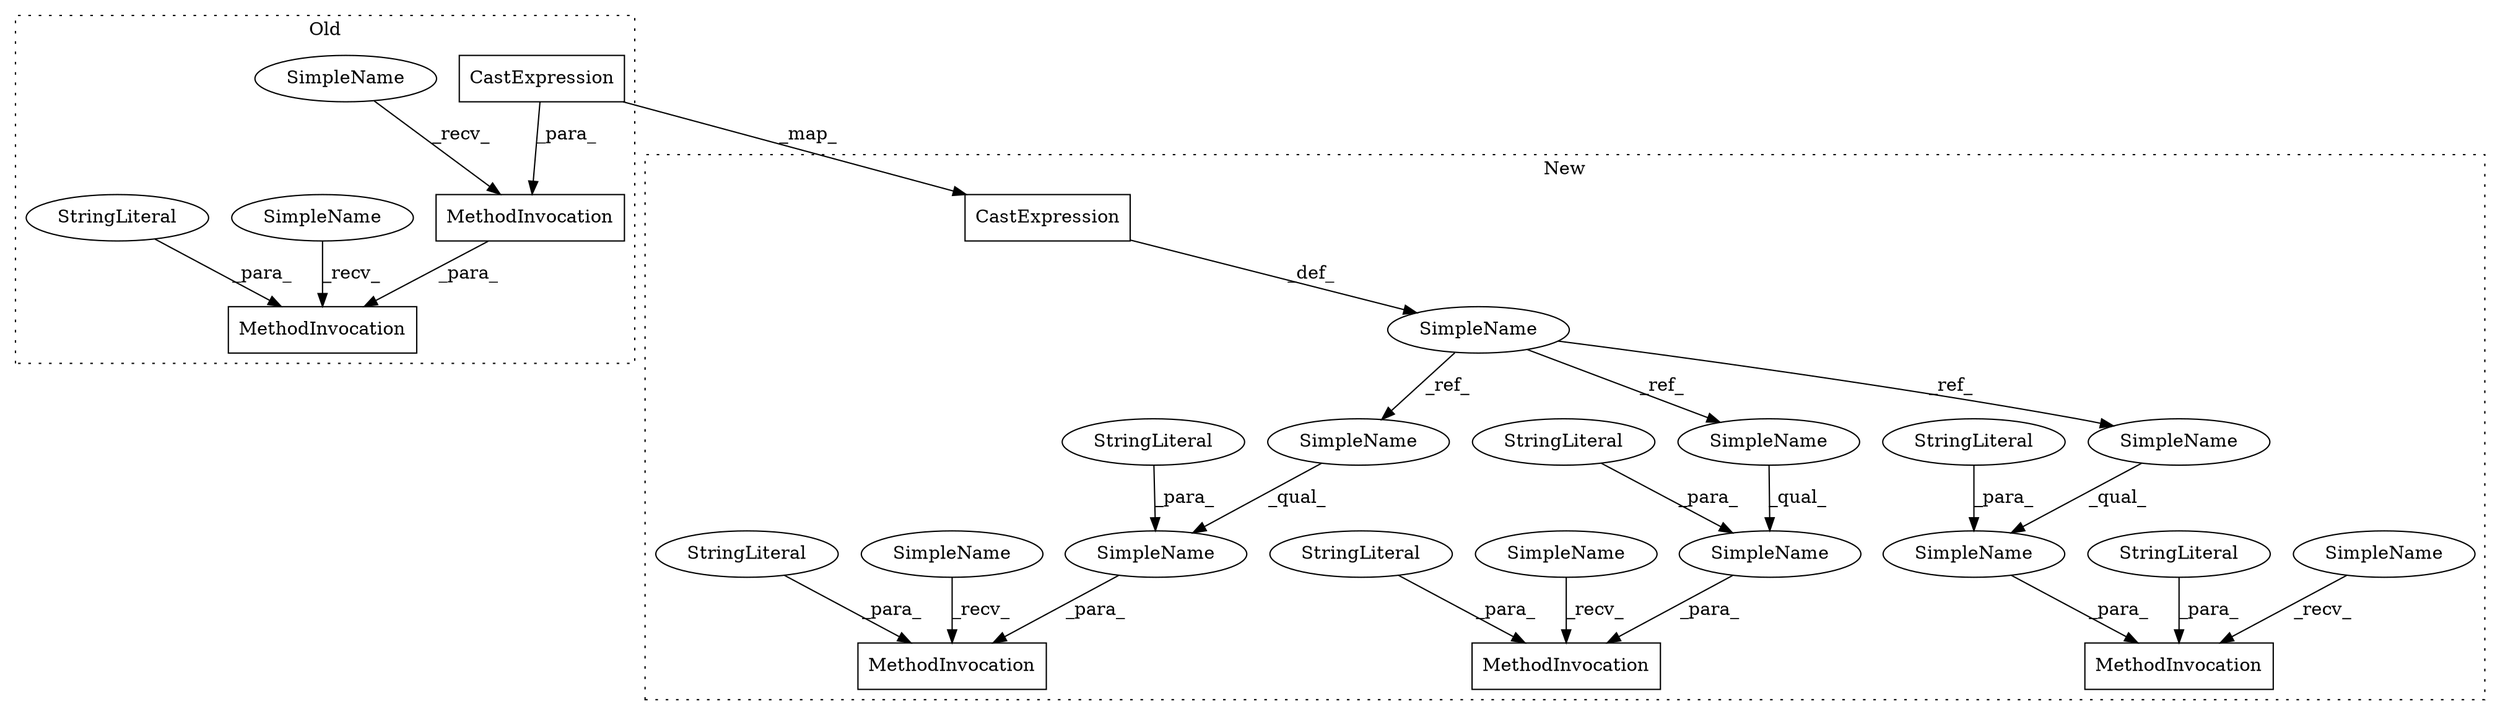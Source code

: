 digraph G {
subgraph cluster0 {
1 [label="CastExpression" a="11" s="4869" l="14" shape="box"];
3 [label="MethodInvocation" a="32" s="4803,4928" l="6,1" shape="box"];
7 [label="MethodInvocation" a="32" s="4860,4927" l="9,1" shape="box"];
11 [label="SimpleName" a="42" s="4852" l="7" shape="ellipse"];
18 [label="SimpleName" a="42" s="4796" l="6" shape="ellipse"];
24 [label="StringLiteral" a="45" s="4809" l="41" shape="ellipse"];
label = "Old";
style="dotted";
}
subgraph cluster1 {
2 [label="CastExpression" a="11" s="5383" l="14" shape="box"];
4 [label="MethodInvocation" a="32" s="5463,5504" l="6,1" shape="box"];
5 [label="MethodInvocation" a="32" s="5527,5583" l="6,1" shape="box"];
6 [label="MethodInvocation" a="32" s="5606,5643" l="6,1" shape="box"];
8 [label="SimpleName" a="42" s="5559" l="14" shape="ellipse"];
9 [label="SimpleName" a="42" s="5559,5582" l="15,1" shape="ellipse"];
10 [label="SimpleName" a="42" s="5520" l="6" shape="ellipse"];
12 [label="SimpleName" a="42" s="5456" l="6" shape="ellipse"];
13 [label="SimpleName" a="42" s="5366" l="14" shape="ellipse"];
14 [label="SimpleName" a="42" s="5482,5503" l="15,1" shape="ellipse"];
15 [label="SimpleName" a="42" s="5618,5642" l="15,1" shape="ellipse"];
16 [label="SimpleName" a="42" s="5618" l="14" shape="ellipse"];
17 [label="SimpleName" a="42" s="5482" l="14" shape="ellipse"];
19 [label="SimpleName" a="42" s="5599" l="6" shape="ellipse"];
20 [label="StringLiteral" a="45" s="5533" l="24" shape="ellipse"];
21 [label="StringLiteral" a="45" s="5633" l="9" shape="ellipse"];
22 [label="StringLiteral" a="45" s="5574" l="8" shape="ellipse"];
23 [label="StringLiteral" a="45" s="5497" l="6" shape="ellipse"];
25 [label="StringLiteral" a="45" s="5612" l="4" shape="ellipse"];
26 [label="StringLiteral" a="45" s="5469" l="11" shape="ellipse"];
label = "New";
style="dotted";
}
1 -> 2 [label="_map_"];
1 -> 7 [label="_para_"];
2 -> 13 [label="_def_"];
7 -> 3 [label="_para_"];
8 -> 9 [label="_qual_"];
9 -> 5 [label="_para_"];
10 -> 5 [label="_recv_"];
11 -> 7 [label="_recv_"];
12 -> 4 [label="_recv_"];
13 -> 8 [label="_ref_"];
13 -> 17 [label="_ref_"];
13 -> 16 [label="_ref_"];
14 -> 4 [label="_para_"];
15 -> 6 [label="_para_"];
16 -> 15 [label="_qual_"];
17 -> 14 [label="_qual_"];
18 -> 3 [label="_recv_"];
19 -> 6 [label="_recv_"];
20 -> 5 [label="_para_"];
21 -> 15 [label="_para_"];
22 -> 9 [label="_para_"];
23 -> 14 [label="_para_"];
24 -> 3 [label="_para_"];
25 -> 6 [label="_para_"];
26 -> 4 [label="_para_"];
}